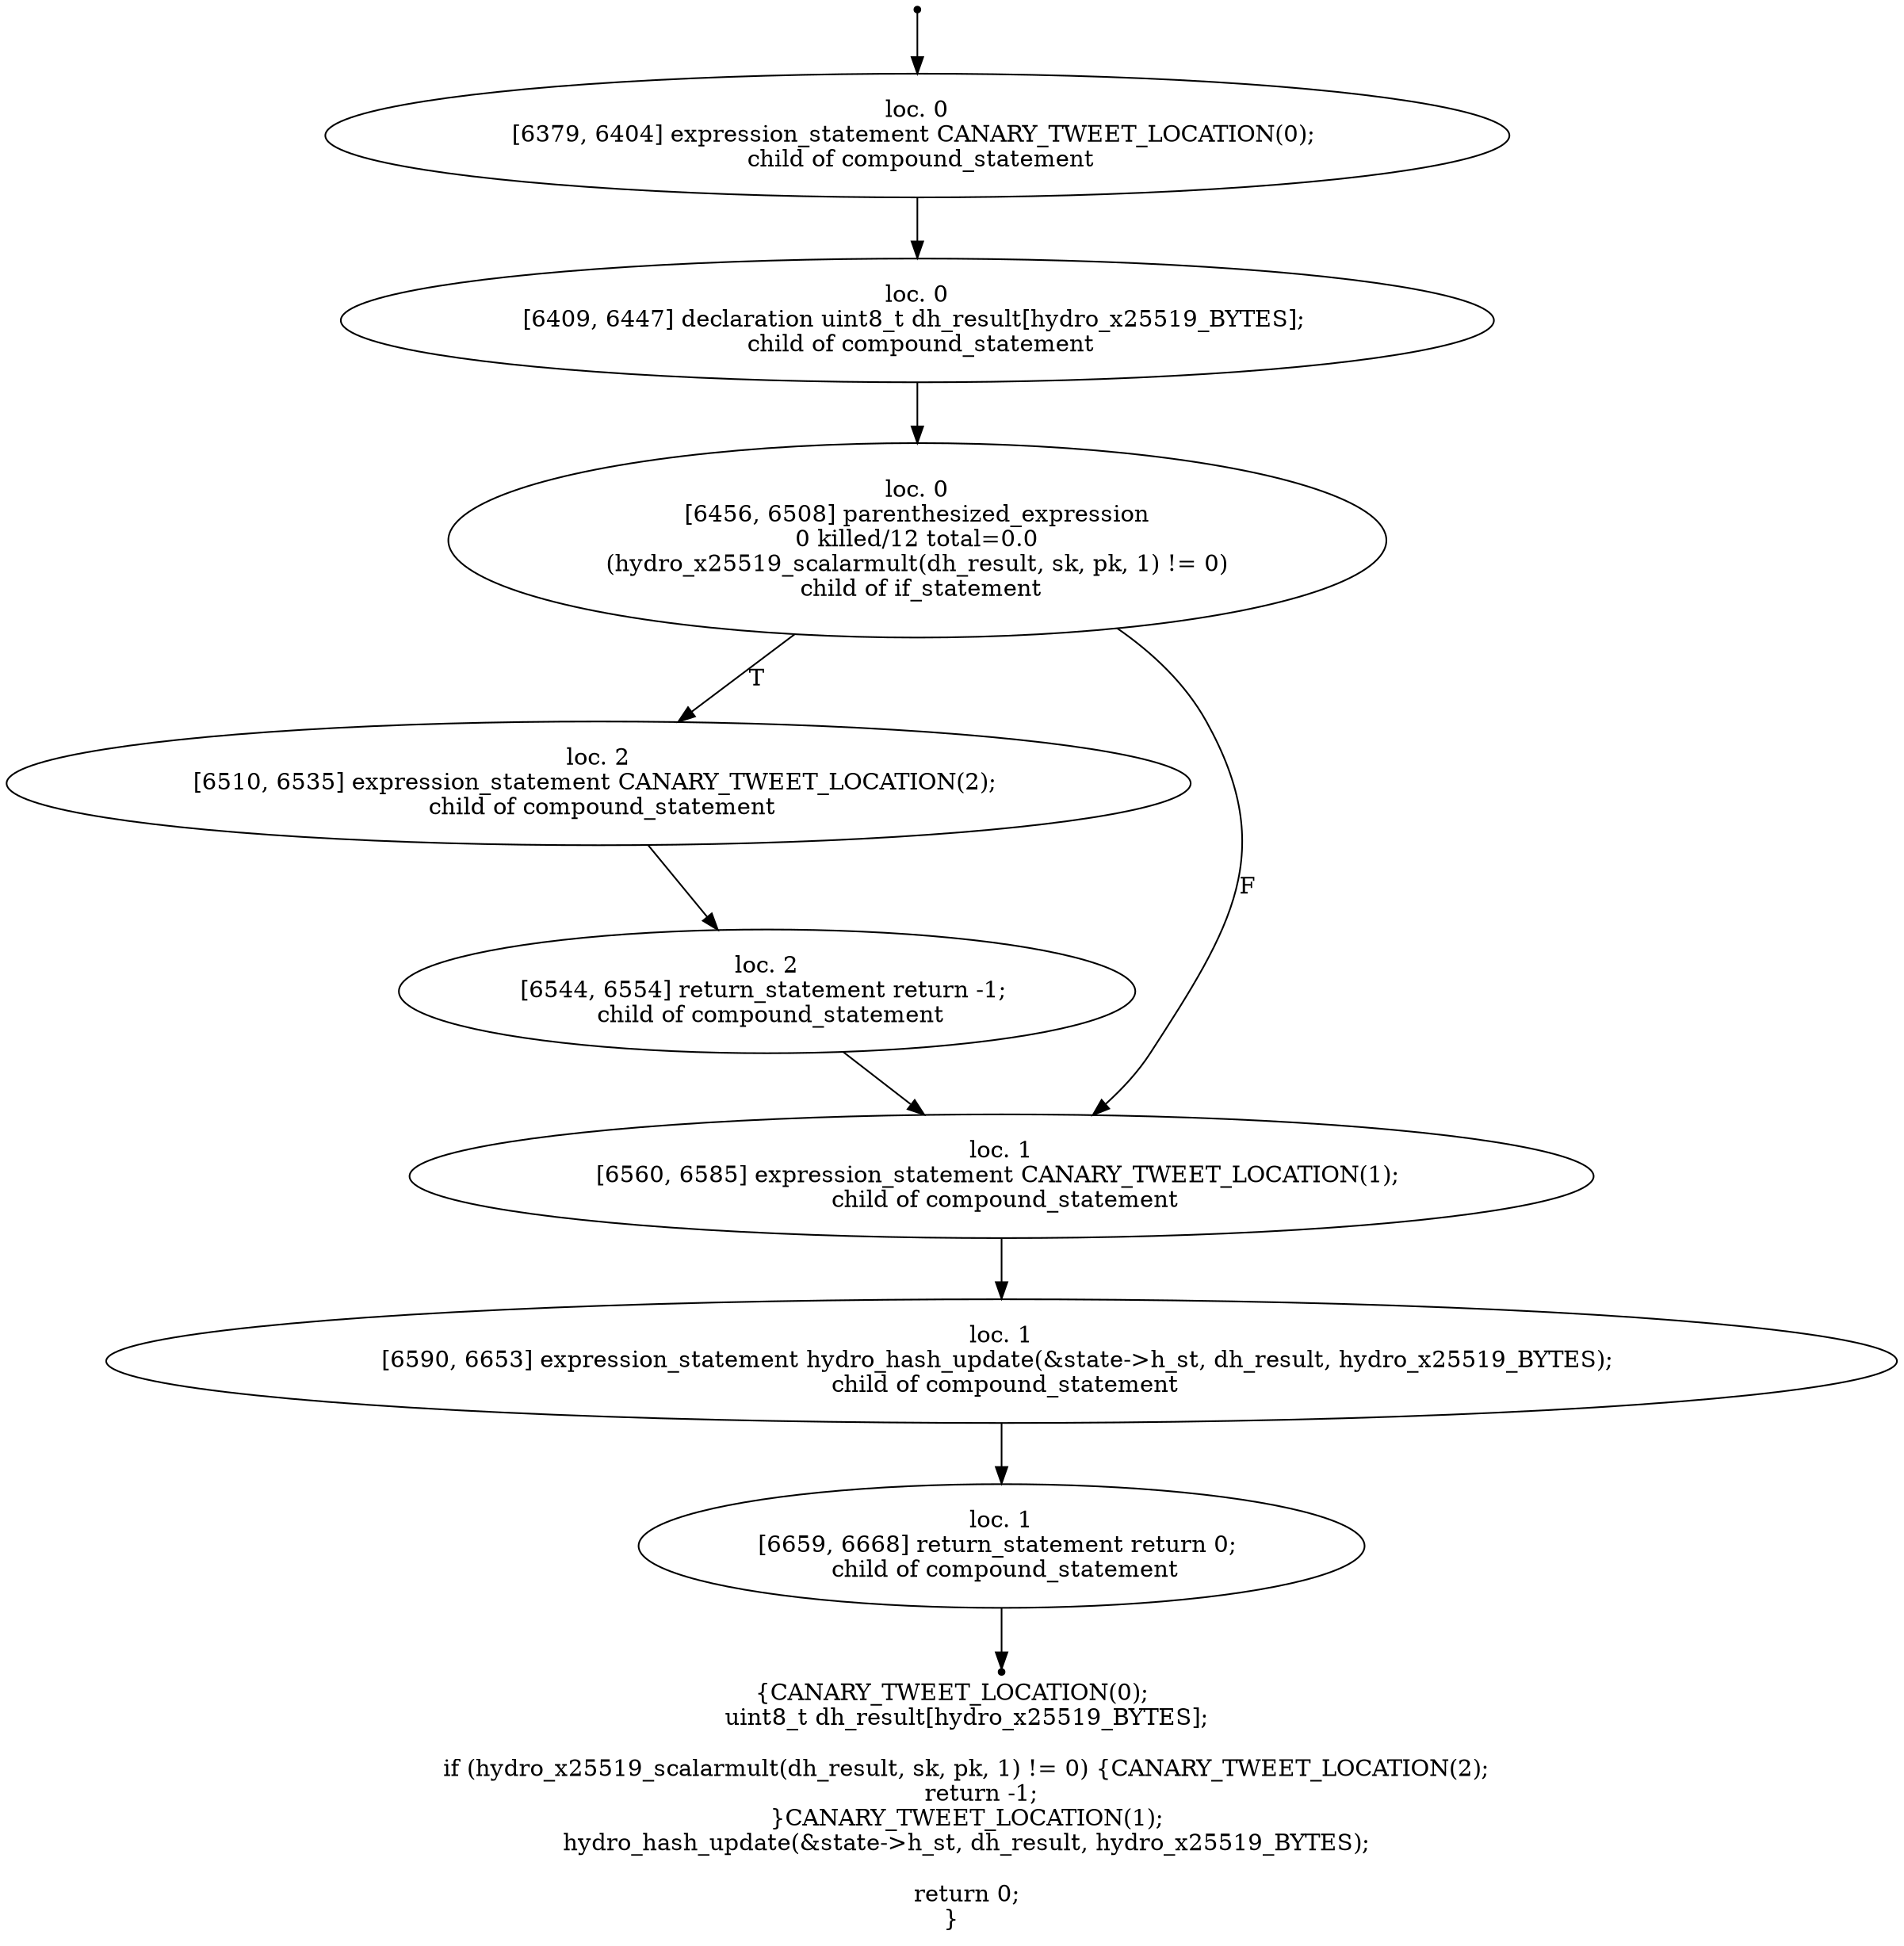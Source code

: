 digraph hydro_kx_dh_10 {
	initial [shape=point]
	initial -> "loc. 0
[6379, 6404] expression_statement CANARY_TWEET_LOCATION(0); 
 child of compound_statement"
	final [shape=point]
	"loc. 1
[6659, 6668] return_statement return 0; 
 child of compound_statement" -> final
	"loc. 0
[6379, 6404] expression_statement CANARY_TWEET_LOCATION(0); 
 child of compound_statement"
	"loc. 0
[6379, 6404] expression_statement CANARY_TWEET_LOCATION(0); 
 child of compound_statement" -> "loc. 0
[6409, 6447] declaration uint8_t dh_result[hydro_x25519_BYTES]; 
 child of compound_statement"
	"loc. 0
[6409, 6447] declaration uint8_t dh_result[hydro_x25519_BYTES]; 
 child of compound_statement"
	"loc. 0
[6409, 6447] declaration uint8_t dh_result[hydro_x25519_BYTES]; 
 child of compound_statement" -> "loc. 0
[6456, 6508] parenthesized_expression
0 killed/12 total=0.0
 (hydro_x25519_scalarmult(dh_result, sk, pk, 1) != 0) 
 child of if_statement"
	"loc. 0
[6456, 6508] parenthesized_expression
0 killed/12 total=0.0
 (hydro_x25519_scalarmult(dh_result, sk, pk, 1) != 0) 
 child of if_statement"
	"loc. 0
[6456, 6508] parenthesized_expression
0 killed/12 total=0.0
 (hydro_x25519_scalarmult(dh_result, sk, pk, 1) != 0) 
 child of if_statement" -> "loc. 2
[6510, 6535] expression_statement CANARY_TWEET_LOCATION(2); 
 child of compound_statement" [label=T]
	"loc. 0
[6456, 6508] parenthesized_expression
0 killed/12 total=0.0
 (hydro_x25519_scalarmult(dh_result, sk, pk, 1) != 0) 
 child of if_statement" -> "loc. 1
[6560, 6585] expression_statement CANARY_TWEET_LOCATION(1); 
 child of compound_statement" [label=F]
	"loc. 2
[6510, 6535] expression_statement CANARY_TWEET_LOCATION(2); 
 child of compound_statement"
	"loc. 2
[6510, 6535] expression_statement CANARY_TWEET_LOCATION(2); 
 child of compound_statement" -> "loc. 2
[6544, 6554] return_statement return -1; 
 child of compound_statement"
	"loc. 1
[6560, 6585] expression_statement CANARY_TWEET_LOCATION(1); 
 child of compound_statement"
	"loc. 1
[6560, 6585] expression_statement CANARY_TWEET_LOCATION(1); 
 child of compound_statement" -> "loc. 1
[6590, 6653] expression_statement hydro_hash_update(&state->h_st, dh_result, hydro_x25519_BYTES); 
 child of compound_statement"
	"loc. 2
[6544, 6554] return_statement return -1; 
 child of compound_statement"
	"loc. 2
[6544, 6554] return_statement return -1; 
 child of compound_statement" -> "loc. 1
[6560, 6585] expression_statement CANARY_TWEET_LOCATION(1); 
 child of compound_statement"
	"loc. 1
[6590, 6653] expression_statement hydro_hash_update(&state->h_st, dh_result, hydro_x25519_BYTES); 
 child of compound_statement"
	"loc. 1
[6590, 6653] expression_statement hydro_hash_update(&state->h_st, dh_result, hydro_x25519_BYTES); 
 child of compound_statement" -> "loc. 1
[6659, 6668] return_statement return 0; 
 child of compound_statement"
	"loc. 1
[6659, 6668] return_statement return 0; 
 child of compound_statement"
	label="{CANARY_TWEET_LOCATION(0);
    uint8_t dh_result[hydro_x25519_BYTES];

    if (hydro_x25519_scalarmult(dh_result, sk, pk, 1) != 0) {CANARY_TWEET_LOCATION(2);
        return -1;
    }CANARY_TWEET_LOCATION(1);
    hydro_hash_update(&state->h_st, dh_result, hydro_x25519_BYTES);

    return 0;
}"
}
